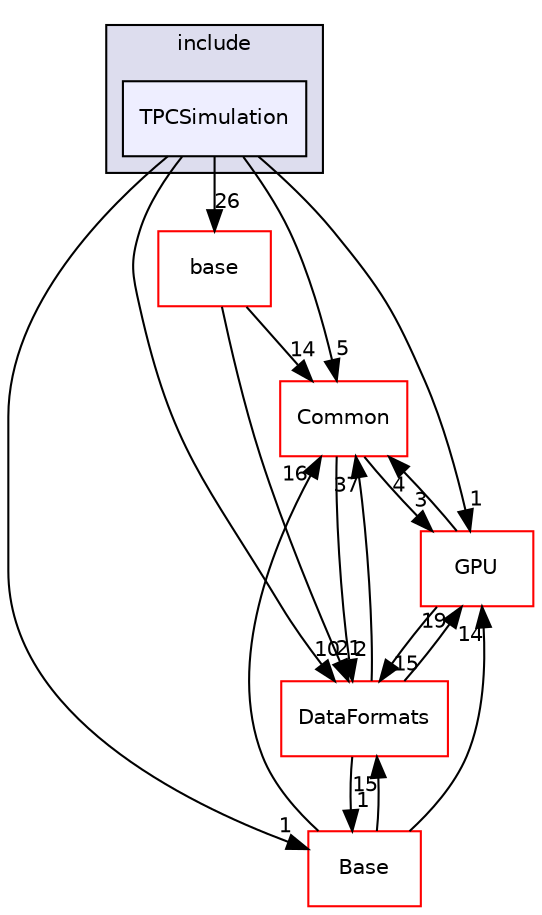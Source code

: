 digraph "/home/travis/build/AliceO2Group/AliceO2/Detectors/TPC/simulation/include/TPCSimulation" {
  bgcolor=transparent;
  compound=true
  node [ fontsize="10", fontname="Helvetica"];
  edge [ labelfontsize="10", labelfontname="Helvetica"];
  subgraph clusterdir_a3959ed40b1558172144f5e1a56e443f {
    graph [ bgcolor="#ddddee", pencolor="black", label="include" fontname="Helvetica", fontsize="10", URL="dir_a3959ed40b1558172144f5e1a56e443f.html"]
  dir_899d345f9fdaa752cfd282604b003f27 [shape=box, label="TPCSimulation", style="filled", fillcolor="#eeeeff", pencolor="black", URL="dir_899d345f9fdaa752cfd282604b003f27.html"];
  }
  dir_677b030cc750909e4cd27413873678d8 [shape=box label="base" color="red" URL="dir_677b030cc750909e4cd27413873678d8.html"];
  dir_4ab6b4cc6a7edbff49100e9123df213f [shape=box label="Common" color="red" URL="dir_4ab6b4cc6a7edbff49100e9123df213f.html"];
  dir_37c90836491b695b472bf98d1be8336b [shape=box label="Base" color="red" URL="dir_37c90836491b695b472bf98d1be8336b.html"];
  dir_f511f1e9c03c071966ae594f00bbc5e0 [shape=box label="GPU" color="red" URL="dir_f511f1e9c03c071966ae594f00bbc5e0.html"];
  dir_2171f7ec022c5423887b07c69b2f5b48 [shape=box label="DataFormats" color="red" URL="dir_2171f7ec022c5423887b07c69b2f5b48.html"];
  dir_677b030cc750909e4cd27413873678d8->dir_4ab6b4cc6a7edbff49100e9123df213f [headlabel="14", labeldistance=1.5 headhref="dir_000052_000029.html"];
  dir_677b030cc750909e4cd27413873678d8->dir_2171f7ec022c5423887b07c69b2f5b48 [headlabel="21", labeldistance=1.5 headhref="dir_000052_000079.html"];
  dir_4ab6b4cc6a7edbff49100e9123df213f->dir_f511f1e9c03c071966ae594f00bbc5e0 [headlabel="3", labeldistance=1.5 headhref="dir_000029_000716.html"];
  dir_4ab6b4cc6a7edbff49100e9123df213f->dir_2171f7ec022c5423887b07c69b2f5b48 [headlabel="2", labeldistance=1.5 headhref="dir_000029_000079.html"];
  dir_37c90836491b695b472bf98d1be8336b->dir_4ab6b4cc6a7edbff49100e9123df213f [headlabel="16", labeldistance=1.5 headhref="dir_000274_000029.html"];
  dir_37c90836491b695b472bf98d1be8336b->dir_f511f1e9c03c071966ae594f00bbc5e0 [headlabel="14", labeldistance=1.5 headhref="dir_000274_000716.html"];
  dir_37c90836491b695b472bf98d1be8336b->dir_2171f7ec022c5423887b07c69b2f5b48 [headlabel="15", labeldistance=1.5 headhref="dir_000274_000079.html"];
  dir_899d345f9fdaa752cfd282604b003f27->dir_677b030cc750909e4cd27413873678d8 [headlabel="26", labeldistance=1.5 headhref="dir_000307_000052.html"];
  dir_899d345f9fdaa752cfd282604b003f27->dir_4ab6b4cc6a7edbff49100e9123df213f [headlabel="5", labeldistance=1.5 headhref="dir_000307_000029.html"];
  dir_899d345f9fdaa752cfd282604b003f27->dir_37c90836491b695b472bf98d1be8336b [headlabel="1", labeldistance=1.5 headhref="dir_000307_000274.html"];
  dir_899d345f9fdaa752cfd282604b003f27->dir_f511f1e9c03c071966ae594f00bbc5e0 [headlabel="1", labeldistance=1.5 headhref="dir_000307_000716.html"];
  dir_899d345f9fdaa752cfd282604b003f27->dir_2171f7ec022c5423887b07c69b2f5b48 [headlabel="10", labeldistance=1.5 headhref="dir_000307_000079.html"];
  dir_f511f1e9c03c071966ae594f00bbc5e0->dir_4ab6b4cc6a7edbff49100e9123df213f [headlabel="4", labeldistance=1.5 headhref="dir_000716_000029.html"];
  dir_f511f1e9c03c071966ae594f00bbc5e0->dir_2171f7ec022c5423887b07c69b2f5b48 [headlabel="15", labeldistance=1.5 headhref="dir_000716_000079.html"];
  dir_2171f7ec022c5423887b07c69b2f5b48->dir_4ab6b4cc6a7edbff49100e9123df213f [headlabel="37", labeldistance=1.5 headhref="dir_000079_000029.html"];
  dir_2171f7ec022c5423887b07c69b2f5b48->dir_37c90836491b695b472bf98d1be8336b [headlabel="1", labeldistance=1.5 headhref="dir_000079_000274.html"];
  dir_2171f7ec022c5423887b07c69b2f5b48->dir_f511f1e9c03c071966ae594f00bbc5e0 [headlabel="19", labeldistance=1.5 headhref="dir_000079_000716.html"];
}

